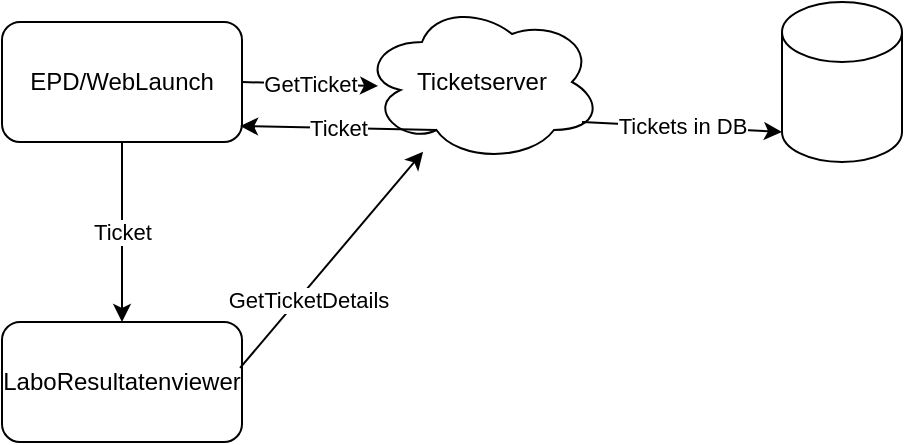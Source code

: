 <mxfile version="14.3.2" type="github"><diagram id="jzeGQt7AHIetISdk2yeh" name="Page-1"><mxGraphModel dx="1422" dy="737" grid="1" gridSize="10" guides="1" tooltips="1" connect="1" arrows="1" fold="1" page="1" pageScale="1" pageWidth="827" pageHeight="1169" math="0" shadow="0"><root><mxCell id="0"/><mxCell id="1" parent="0"/><mxCell id="ATN8P-aZfhBhoB25MBGO-1" value="" style="shape=cylinder3;whiteSpace=wrap;html=1;boundedLbl=1;backgroundOutline=1;size=15;" vertex="1" parent="1"><mxGeometry x="580" y="180" width="60" height="80" as="geometry"/></mxCell><mxCell id="ATN8P-aZfhBhoB25MBGO-2" value="EPD/WebLaunch" style="rounded=1;whiteSpace=wrap;html=1;" vertex="1" parent="1"><mxGeometry x="190" y="190" width="120" height="60" as="geometry"/></mxCell><mxCell id="ATN8P-aZfhBhoB25MBGO-3" value="Ticketserver" style="ellipse;shape=cloud;whiteSpace=wrap;html=1;" vertex="1" parent="1"><mxGeometry x="370" y="180" width="120" height="80" as="geometry"/></mxCell><mxCell id="ATN8P-aZfhBhoB25MBGO-4" value="LaboResultatenviewer" style="rounded=1;whiteSpace=wrap;html=1;" vertex="1" parent="1"><mxGeometry x="190" y="340" width="120" height="60" as="geometry"/></mxCell><mxCell id="ATN8P-aZfhBhoB25MBGO-5" value="GetTicket" style="endArrow=classic;html=1;exitX=1;exitY=0.5;exitDx=0;exitDy=0;entryX=0.067;entryY=0.525;entryDx=0;entryDy=0;entryPerimeter=0;" edge="1" parent="1" source="ATN8P-aZfhBhoB25MBGO-2" target="ATN8P-aZfhBhoB25MBGO-3"><mxGeometry width="50" height="50" relative="1" as="geometry"><mxPoint x="330" y="260" as="sourcePoint"/><mxPoint x="380" y="210" as="targetPoint"/></mxGeometry></mxCell><mxCell id="ATN8P-aZfhBhoB25MBGO-6" value="Ticket" style="endArrow=classic;html=1;entryX=0.992;entryY=0.867;entryDx=0;entryDy=0;entryPerimeter=0;exitX=0.31;exitY=0.8;exitDx=0;exitDy=0;exitPerimeter=0;" edge="1" parent="1" source="ATN8P-aZfhBhoB25MBGO-3" target="ATN8P-aZfhBhoB25MBGO-2"><mxGeometry width="50" height="50" relative="1" as="geometry"><mxPoint x="320" y="290" as="sourcePoint"/><mxPoint x="370" y="240" as="targetPoint"/></mxGeometry></mxCell><mxCell id="ATN8P-aZfhBhoB25MBGO-7" value="Ticket" style="endArrow=classic;html=1;exitX=0.5;exitY=1;exitDx=0;exitDy=0;" edge="1" parent="1" source="ATN8P-aZfhBhoB25MBGO-2" target="ATN8P-aZfhBhoB25MBGO-4"><mxGeometry width="50" height="50" relative="1" as="geometry"><mxPoint x="230" y="300" as="sourcePoint"/><mxPoint x="280" y="250" as="targetPoint"/></mxGeometry></mxCell><mxCell id="ATN8P-aZfhBhoB25MBGO-8" value="" style="endArrow=classic;html=1;exitX=0.992;exitY=0.383;exitDx=0;exitDy=0;exitPerimeter=0;" edge="1" parent="1" source="ATN8P-aZfhBhoB25MBGO-4" target="ATN8P-aZfhBhoB25MBGO-3"><mxGeometry width="50" height="50" relative="1" as="geometry"><mxPoint x="310" y="390" as="sourcePoint"/><mxPoint x="360" y="340" as="targetPoint"/></mxGeometry></mxCell><mxCell id="ATN8P-aZfhBhoB25MBGO-9" value="GetTicketDetails" style="edgeLabel;html=1;align=center;verticalAlign=middle;resizable=0;points=[];" vertex="1" connectable="0" parent="ATN8P-aZfhBhoB25MBGO-8"><mxGeometry x="-0.324" y="-4" relative="1" as="geometry"><mxPoint as="offset"/></mxGeometry></mxCell><mxCell id="ATN8P-aZfhBhoB25MBGO-10" value="Tickets in DB" style="endArrow=classic;html=1;entryX=0;entryY=1;entryDx=0;entryDy=-15;entryPerimeter=0;" edge="1" parent="1" target="ATN8P-aZfhBhoB25MBGO-1"><mxGeometry width="50" height="50" relative="1" as="geometry"><mxPoint x="480" y="240" as="sourcePoint"/><mxPoint x="530" y="190" as="targetPoint"/></mxGeometry></mxCell></root></mxGraphModel></diagram></mxfile>